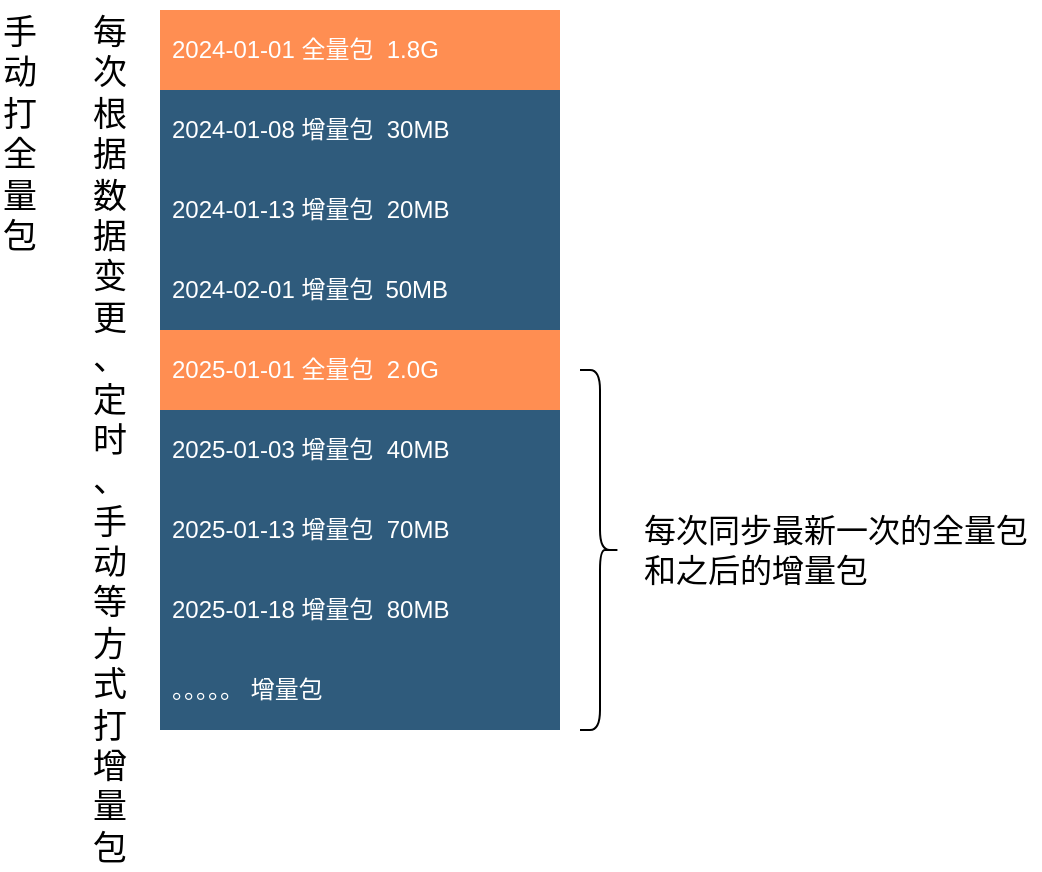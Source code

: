 <mxfile version="26.0.4">
  <diagram id="07fea595-8f29-1299-0266-81d95cde20df" name="Page-1">
    <mxGraphModel dx="1434" dy="795" grid="1" gridSize="10" guides="1" tooltips="1" connect="1" arrows="1" fold="1" page="1" pageScale="1" pageWidth="1169" pageHeight="827" background="#ffffff" math="0" shadow="0">
      <root>
        <mxCell id="0" />
        <mxCell id="1" parent="0" />
        <mxCell id="me0bkUS0NusMc4ySYS9u-217" value="2024-01-01 全量包&amp;nbsp; 1.8G" style="whiteSpace=wrap;shadow=0;fontColor=#FFFFFF;fontFamily=Helvetica;fontStyle=0;html=1;fontSize=12;plain-purple;strokeColor=none;fillColor=light-dark(#ff8e52, #85abc7);gradientColor=none;spacing=6;verticalAlign=middle;align=left;" vertex="1" parent="1">
          <mxGeometry x="200" y="40" width="200" height="40" as="geometry" />
        </mxCell>
        <mxCell id="me0bkUS0NusMc4ySYS9u-219" value="2025-01-01 全量包&amp;nbsp; 2.0G" style="whiteSpace=wrap;shadow=0;fontColor=#FFFFFF;fontFamily=Helvetica;fontStyle=0;html=1;fontSize=12;plain-purple;strokeColor=none;fillColor=light-dark(#ff8e52, #85abc7);gradientColor=none;spacing=6;verticalAlign=middle;align=left;" vertex="1" parent="1">
          <mxGeometry x="200" y="200" width="200" height="40" as="geometry" />
        </mxCell>
        <mxCell id="me0bkUS0NusMc4ySYS9u-220" value="2024-01-08 增量包&amp;nbsp; 30MB" style="whiteSpace=wrap;shadow=0;fontColor=#FFFFFF;fontFamily=Helvetica;fontStyle=0;html=1;fontSize=12;plain-purple;strokeColor=none;fillColor=#2f5b7c;gradientColor=none;spacing=6;verticalAlign=middle;align=left;" vertex="1" parent="1">
          <mxGeometry x="200" y="80" width="200" height="40" as="geometry" />
        </mxCell>
        <mxCell id="me0bkUS0NusMc4ySYS9u-221" value="2024-01-13 增量包&amp;nbsp; 20MB" style="whiteSpace=wrap;shadow=0;fontColor=#FFFFFF;fontFamily=Helvetica;fontStyle=0;html=1;fontSize=12;plain-purple;strokeColor=none;fillColor=#2f5b7c;gradientColor=none;spacing=6;verticalAlign=middle;align=left;" vertex="1" parent="1">
          <mxGeometry x="200" y="120" width="200" height="40" as="geometry" />
        </mxCell>
        <mxCell id="me0bkUS0NusMc4ySYS9u-222" value="2024-02-01 增量包&lt;span style=&quot;white-space: pre;&quot;&gt;&#x9;&lt;/span&gt;50MB" style="whiteSpace=wrap;shadow=0;fontColor=#FFFFFF;fontFamily=Helvetica;fontStyle=0;html=1;fontSize=12;plain-purple;strokeColor=none;fillColor=#2f5b7c;gradientColor=none;spacing=6;verticalAlign=middle;align=left;" vertex="1" parent="1">
          <mxGeometry x="200" y="160" width="200" height="40" as="geometry" />
        </mxCell>
        <mxCell id="me0bkUS0NusMc4ySYS9u-224" value="2025-01-03 增量包&amp;nbsp; 40MB" style="whiteSpace=wrap;shadow=0;fontColor=#FFFFFF;fontFamily=Helvetica;fontStyle=0;html=1;fontSize=12;plain-purple;strokeColor=none;fillColor=#2f5b7c;gradientColor=none;spacing=6;verticalAlign=middle;align=left;" vertex="1" parent="1">
          <mxGeometry x="200" y="240" width="200" height="40" as="geometry" />
        </mxCell>
        <mxCell id="me0bkUS0NusMc4ySYS9u-225" value="2025-01-13 增量包&amp;nbsp; 70MB" style="whiteSpace=wrap;shadow=0;fontColor=#FFFFFF;fontFamily=Helvetica;fontStyle=0;html=1;fontSize=12;plain-purple;strokeColor=none;fillColor=#2f5b7c;gradientColor=none;spacing=6;verticalAlign=middle;align=left;" vertex="1" parent="1">
          <mxGeometry x="200" y="280" width="200" height="40" as="geometry" />
        </mxCell>
        <mxCell id="me0bkUS0NusMc4ySYS9u-226" value="2025-01-18 增量包&amp;nbsp; 80MB" style="whiteSpace=wrap;shadow=0;fontColor=#FFFFFF;fontFamily=Helvetica;fontStyle=0;html=1;fontSize=12;plain-purple;strokeColor=none;fillColor=#2f5b7c;gradientColor=none;spacing=6;verticalAlign=middle;align=left;" vertex="1" parent="1">
          <mxGeometry x="200" y="320" width="200" height="40" as="geometry" />
        </mxCell>
        <mxCell id="me0bkUS0NusMc4ySYS9u-229" value="&lt;font style=&quot;font-size: 16px;&quot;&gt;每次同步最新一次的全量包&lt;/font&gt;&lt;div&gt;&lt;font style=&quot;font-size: 16px;&quot;&gt;和之后的增量包&lt;/font&gt;&lt;/div&gt;" style="text;html=1;align=left;verticalAlign=middle;whiteSpace=wrap;rounded=0;" vertex="1" parent="1">
          <mxGeometry x="440" y="295" width="200" height="30" as="geometry" />
        </mxCell>
        <mxCell id="me0bkUS0NusMc4ySYS9u-231" value="每次根据数据变更&lt;div&gt;、定时&lt;/div&gt;&lt;div&gt;、&lt;/div&gt;&lt;div&gt;手动&lt;/div&gt;&lt;div&gt;等方式&lt;/div&gt;&lt;div&gt;打&lt;/div&gt;&lt;div&gt;增量包&lt;/div&gt;" style="text;html=1;align=center;verticalAlign=top;whiteSpace=wrap;rounded=0;fontSize=17;horizontal=1;" vertex="1" parent="1">
          <mxGeometry x="160" y="35" width="30" height="435" as="geometry" />
        </mxCell>
        <mxCell id="me0bkUS0NusMc4ySYS9u-233" value="手动打全量包" style="text;html=1;align=center;verticalAlign=top;whiteSpace=wrap;rounded=0;fontSize=17;" vertex="1" parent="1">
          <mxGeometry x="120" y="35" width="20" height="370" as="geometry" />
        </mxCell>
        <mxCell id="me0bkUS0NusMc4ySYS9u-235" value="" style="shape=curlyBracket;whiteSpace=wrap;html=1;rounded=1;flipH=1;labelPosition=right;verticalLabelPosition=middle;align=left;verticalAlign=middle;fontStyle=1" vertex="1" parent="1">
          <mxGeometry x="410" y="220" width="20" height="180" as="geometry" />
        </mxCell>
        <mxCell id="me0bkUS0NusMc4ySYS9u-236" value="。。。。。 增量包" style="whiteSpace=wrap;shadow=0;fontColor=#FFFFFF;fontFamily=Helvetica;fontStyle=0;html=1;fontSize=12;plain-purple;strokeColor=none;fillColor=#2f5b7c;gradientColor=none;spacing=6;verticalAlign=middle;align=left;" vertex="1" parent="1">
          <mxGeometry x="200" y="360" width="200" height="40" as="geometry" />
        </mxCell>
      </root>
    </mxGraphModel>
  </diagram>
</mxfile>
